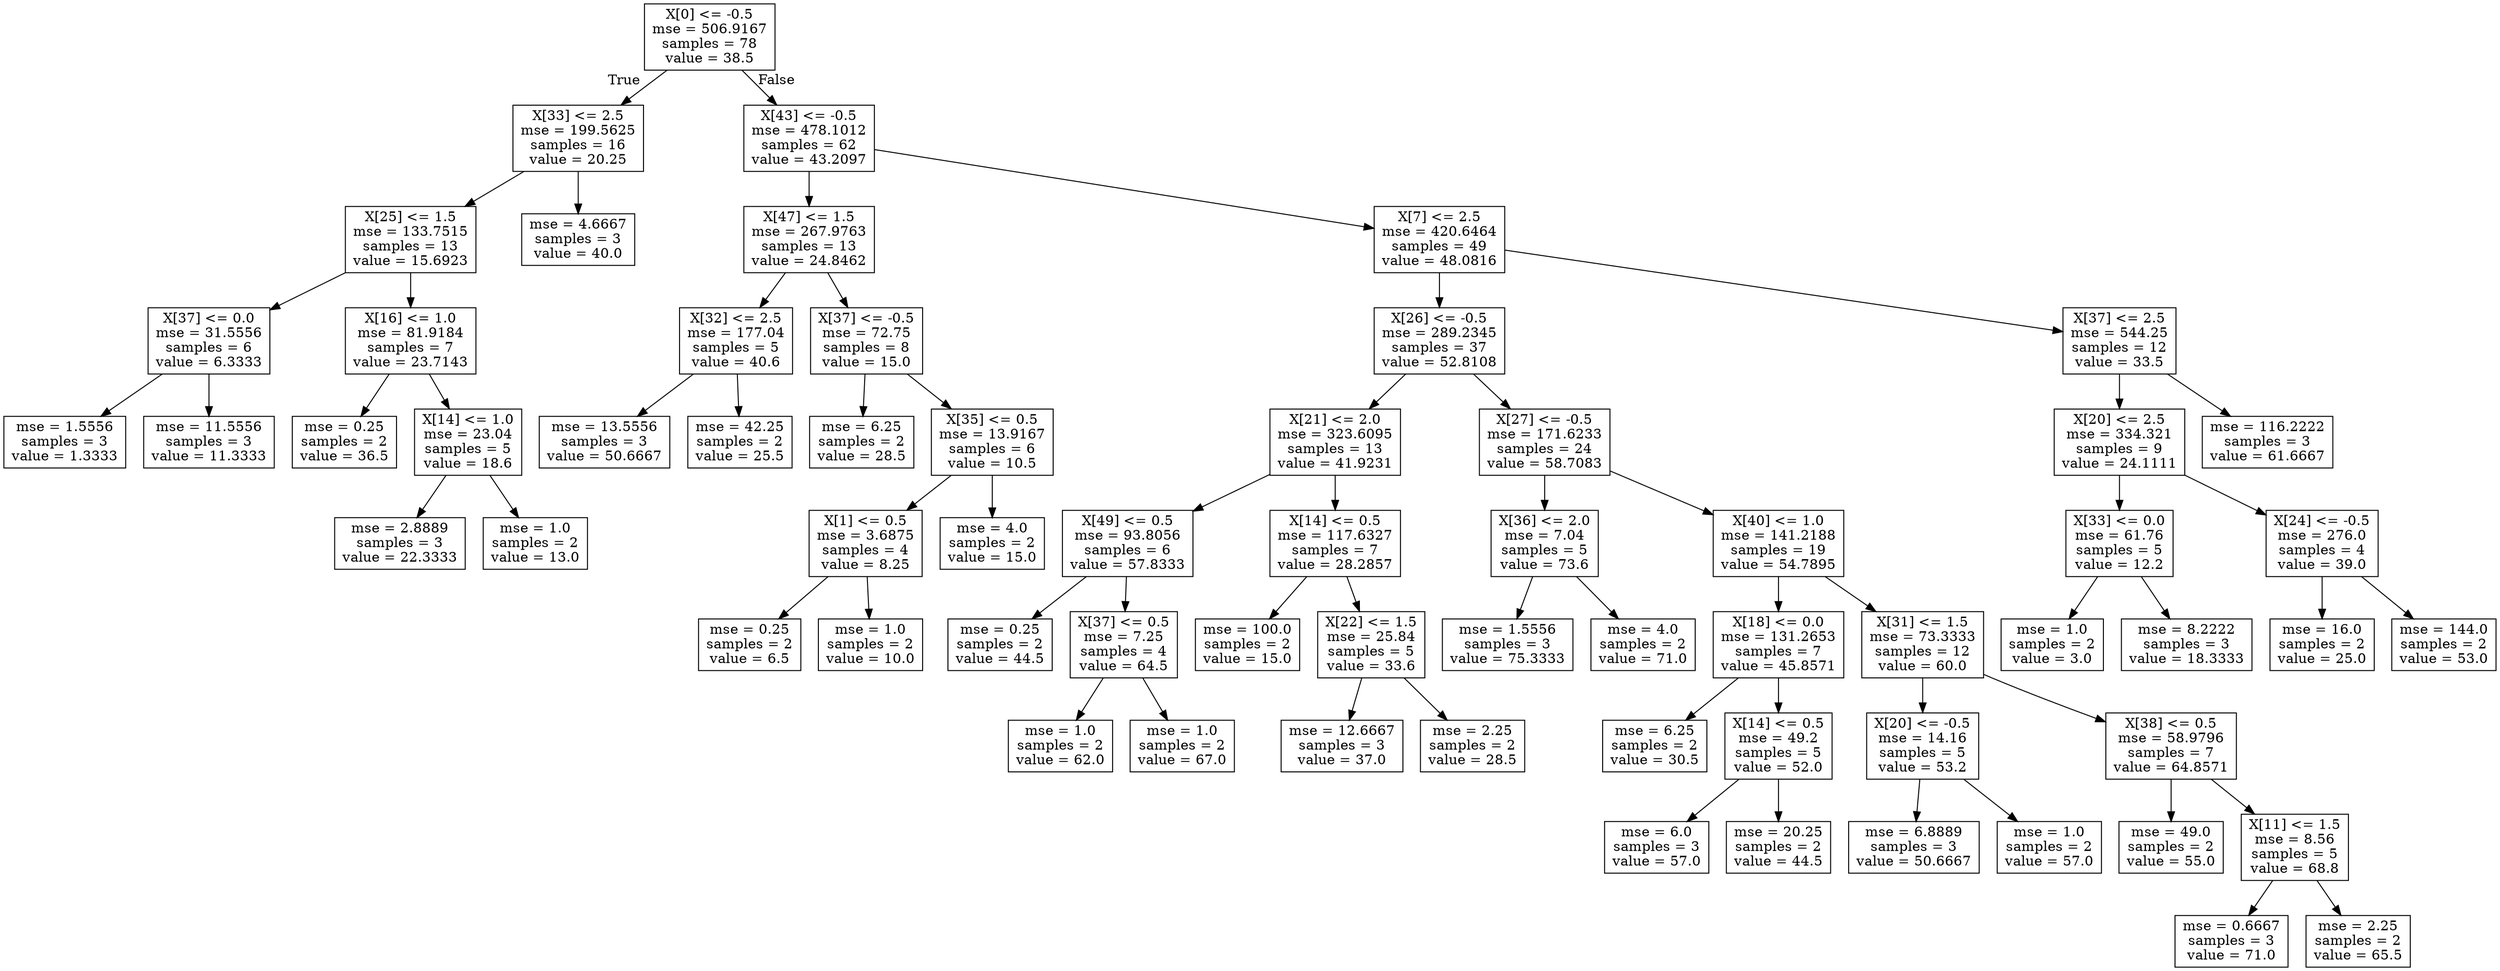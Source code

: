 digraph Tree {
node [shape=box] ;
0 [label="X[0] <= -0.5\nmse = 506.9167\nsamples = 78\nvalue = 38.5"] ;
1 [label="X[33] <= 2.5\nmse = 199.5625\nsamples = 16\nvalue = 20.25"] ;
0 -> 1 [labeldistance=2.5, labelangle=45, headlabel="True"] ;
2 [label="X[25] <= 1.5\nmse = 133.7515\nsamples = 13\nvalue = 15.6923"] ;
1 -> 2 ;
3 [label="X[37] <= 0.0\nmse = 31.5556\nsamples = 6\nvalue = 6.3333"] ;
2 -> 3 ;
4 [label="mse = 1.5556\nsamples = 3\nvalue = 1.3333"] ;
3 -> 4 ;
5 [label="mse = 11.5556\nsamples = 3\nvalue = 11.3333"] ;
3 -> 5 ;
6 [label="X[16] <= 1.0\nmse = 81.9184\nsamples = 7\nvalue = 23.7143"] ;
2 -> 6 ;
7 [label="mse = 0.25\nsamples = 2\nvalue = 36.5"] ;
6 -> 7 ;
8 [label="X[14] <= 1.0\nmse = 23.04\nsamples = 5\nvalue = 18.6"] ;
6 -> 8 ;
9 [label="mse = 2.8889\nsamples = 3\nvalue = 22.3333"] ;
8 -> 9 ;
10 [label="mse = 1.0\nsamples = 2\nvalue = 13.0"] ;
8 -> 10 ;
11 [label="mse = 4.6667\nsamples = 3\nvalue = 40.0"] ;
1 -> 11 ;
12 [label="X[43] <= -0.5\nmse = 478.1012\nsamples = 62\nvalue = 43.2097"] ;
0 -> 12 [labeldistance=2.5, labelangle=-45, headlabel="False"] ;
13 [label="X[47] <= 1.5\nmse = 267.9763\nsamples = 13\nvalue = 24.8462"] ;
12 -> 13 ;
14 [label="X[32] <= 2.5\nmse = 177.04\nsamples = 5\nvalue = 40.6"] ;
13 -> 14 ;
15 [label="mse = 13.5556\nsamples = 3\nvalue = 50.6667"] ;
14 -> 15 ;
16 [label="mse = 42.25\nsamples = 2\nvalue = 25.5"] ;
14 -> 16 ;
17 [label="X[37] <= -0.5\nmse = 72.75\nsamples = 8\nvalue = 15.0"] ;
13 -> 17 ;
18 [label="mse = 6.25\nsamples = 2\nvalue = 28.5"] ;
17 -> 18 ;
19 [label="X[35] <= 0.5\nmse = 13.9167\nsamples = 6\nvalue = 10.5"] ;
17 -> 19 ;
20 [label="X[1] <= 0.5\nmse = 3.6875\nsamples = 4\nvalue = 8.25"] ;
19 -> 20 ;
21 [label="mse = 0.25\nsamples = 2\nvalue = 6.5"] ;
20 -> 21 ;
22 [label="mse = 1.0\nsamples = 2\nvalue = 10.0"] ;
20 -> 22 ;
23 [label="mse = 4.0\nsamples = 2\nvalue = 15.0"] ;
19 -> 23 ;
24 [label="X[7] <= 2.5\nmse = 420.6464\nsamples = 49\nvalue = 48.0816"] ;
12 -> 24 ;
25 [label="X[26] <= -0.5\nmse = 289.2345\nsamples = 37\nvalue = 52.8108"] ;
24 -> 25 ;
26 [label="X[21] <= 2.0\nmse = 323.6095\nsamples = 13\nvalue = 41.9231"] ;
25 -> 26 ;
27 [label="X[49] <= 0.5\nmse = 93.8056\nsamples = 6\nvalue = 57.8333"] ;
26 -> 27 ;
28 [label="mse = 0.25\nsamples = 2\nvalue = 44.5"] ;
27 -> 28 ;
29 [label="X[37] <= 0.5\nmse = 7.25\nsamples = 4\nvalue = 64.5"] ;
27 -> 29 ;
30 [label="mse = 1.0\nsamples = 2\nvalue = 62.0"] ;
29 -> 30 ;
31 [label="mse = 1.0\nsamples = 2\nvalue = 67.0"] ;
29 -> 31 ;
32 [label="X[14] <= 0.5\nmse = 117.6327\nsamples = 7\nvalue = 28.2857"] ;
26 -> 32 ;
33 [label="mse = 100.0\nsamples = 2\nvalue = 15.0"] ;
32 -> 33 ;
34 [label="X[22] <= 1.5\nmse = 25.84\nsamples = 5\nvalue = 33.6"] ;
32 -> 34 ;
35 [label="mse = 12.6667\nsamples = 3\nvalue = 37.0"] ;
34 -> 35 ;
36 [label="mse = 2.25\nsamples = 2\nvalue = 28.5"] ;
34 -> 36 ;
37 [label="X[27] <= -0.5\nmse = 171.6233\nsamples = 24\nvalue = 58.7083"] ;
25 -> 37 ;
38 [label="X[36] <= 2.0\nmse = 7.04\nsamples = 5\nvalue = 73.6"] ;
37 -> 38 ;
39 [label="mse = 1.5556\nsamples = 3\nvalue = 75.3333"] ;
38 -> 39 ;
40 [label="mse = 4.0\nsamples = 2\nvalue = 71.0"] ;
38 -> 40 ;
41 [label="X[40] <= 1.0\nmse = 141.2188\nsamples = 19\nvalue = 54.7895"] ;
37 -> 41 ;
42 [label="X[18] <= 0.0\nmse = 131.2653\nsamples = 7\nvalue = 45.8571"] ;
41 -> 42 ;
43 [label="mse = 6.25\nsamples = 2\nvalue = 30.5"] ;
42 -> 43 ;
44 [label="X[14] <= 0.5\nmse = 49.2\nsamples = 5\nvalue = 52.0"] ;
42 -> 44 ;
45 [label="mse = 6.0\nsamples = 3\nvalue = 57.0"] ;
44 -> 45 ;
46 [label="mse = 20.25\nsamples = 2\nvalue = 44.5"] ;
44 -> 46 ;
47 [label="X[31] <= 1.5\nmse = 73.3333\nsamples = 12\nvalue = 60.0"] ;
41 -> 47 ;
48 [label="X[20] <= -0.5\nmse = 14.16\nsamples = 5\nvalue = 53.2"] ;
47 -> 48 ;
49 [label="mse = 6.8889\nsamples = 3\nvalue = 50.6667"] ;
48 -> 49 ;
50 [label="mse = 1.0\nsamples = 2\nvalue = 57.0"] ;
48 -> 50 ;
51 [label="X[38] <= 0.5\nmse = 58.9796\nsamples = 7\nvalue = 64.8571"] ;
47 -> 51 ;
52 [label="mse = 49.0\nsamples = 2\nvalue = 55.0"] ;
51 -> 52 ;
53 [label="X[11] <= 1.5\nmse = 8.56\nsamples = 5\nvalue = 68.8"] ;
51 -> 53 ;
54 [label="mse = 0.6667\nsamples = 3\nvalue = 71.0"] ;
53 -> 54 ;
55 [label="mse = 2.25\nsamples = 2\nvalue = 65.5"] ;
53 -> 55 ;
56 [label="X[37] <= 2.5\nmse = 544.25\nsamples = 12\nvalue = 33.5"] ;
24 -> 56 ;
57 [label="X[20] <= 2.5\nmse = 334.321\nsamples = 9\nvalue = 24.1111"] ;
56 -> 57 ;
58 [label="X[33] <= 0.0\nmse = 61.76\nsamples = 5\nvalue = 12.2"] ;
57 -> 58 ;
59 [label="mse = 1.0\nsamples = 2\nvalue = 3.0"] ;
58 -> 59 ;
60 [label="mse = 8.2222\nsamples = 3\nvalue = 18.3333"] ;
58 -> 60 ;
61 [label="X[24] <= -0.5\nmse = 276.0\nsamples = 4\nvalue = 39.0"] ;
57 -> 61 ;
62 [label="mse = 16.0\nsamples = 2\nvalue = 25.0"] ;
61 -> 62 ;
63 [label="mse = 144.0\nsamples = 2\nvalue = 53.0"] ;
61 -> 63 ;
64 [label="mse = 116.2222\nsamples = 3\nvalue = 61.6667"] ;
56 -> 64 ;
}